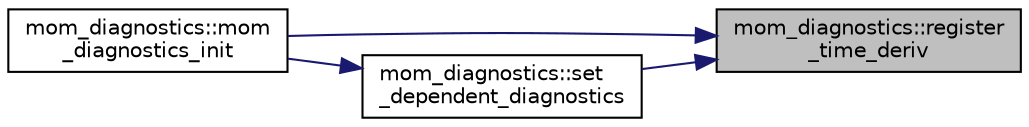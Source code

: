 digraph "mom_diagnostics::register_time_deriv"
{
 // INTERACTIVE_SVG=YES
 // LATEX_PDF_SIZE
  edge [fontname="Helvetica",fontsize="10",labelfontname="Helvetica",labelfontsize="10"];
  node [fontname="Helvetica",fontsize="10",shape=record];
  rankdir="RL";
  Node1 [label="mom_diagnostics::register\l_time_deriv",height=0.2,width=0.4,color="black", fillcolor="grey75", style="filled", fontcolor="black",tooltip="This subroutine registers fields to calculate a diagnostic time derivative."];
  Node1 -> Node2 [dir="back",color="midnightblue",fontsize="10",style="solid",fontname="Helvetica"];
  Node2 [label="mom_diagnostics::mom\l_diagnostics_init",height=0.2,width=0.4,color="black", fillcolor="white", style="filled",URL="$namespacemom__diagnostics.html#ae8281123dfff124b0a362ea9fd1e0078",tooltip="This subroutine registers various diagnostics and allocates space for fields that other diagnostis de..."];
  Node1 -> Node3 [dir="back",color="midnightblue",fontsize="10",style="solid",fontname="Helvetica"];
  Node3 [label="mom_diagnostics::set\l_dependent_diagnostics",height=0.2,width=0.4,color="black", fillcolor="white", style="filled",URL="$namespacemom__diagnostics.html#a90a92410576d955e89d2aa4e3f6d7402",tooltip="This subroutine sets up diagnostics upon which other diagnostics depend."];
  Node3 -> Node2 [dir="back",color="midnightblue",fontsize="10",style="solid",fontname="Helvetica"];
}
